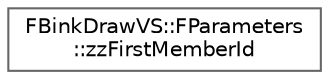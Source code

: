 digraph "Graphical Class Hierarchy"
{
 // INTERACTIVE_SVG=YES
 // LATEX_PDF_SIZE
  bgcolor="transparent";
  edge [fontname=Helvetica,fontsize=10,labelfontname=Helvetica,labelfontsize=10];
  node [fontname=Helvetica,fontsize=10,shape=box,height=0.2,width=0.4];
  rankdir="LR";
  Node0 [id="Node000000",label="FBinkDrawVS::FParameters\l::zzFirstMemberId",height=0.2,width=0.4,color="grey40", fillcolor="white", style="filled",URL="$d6/d48/structFBinkDrawVS_1_1FParameters_1_1zzFirstMemberId.html",tooltip=" "];
}
